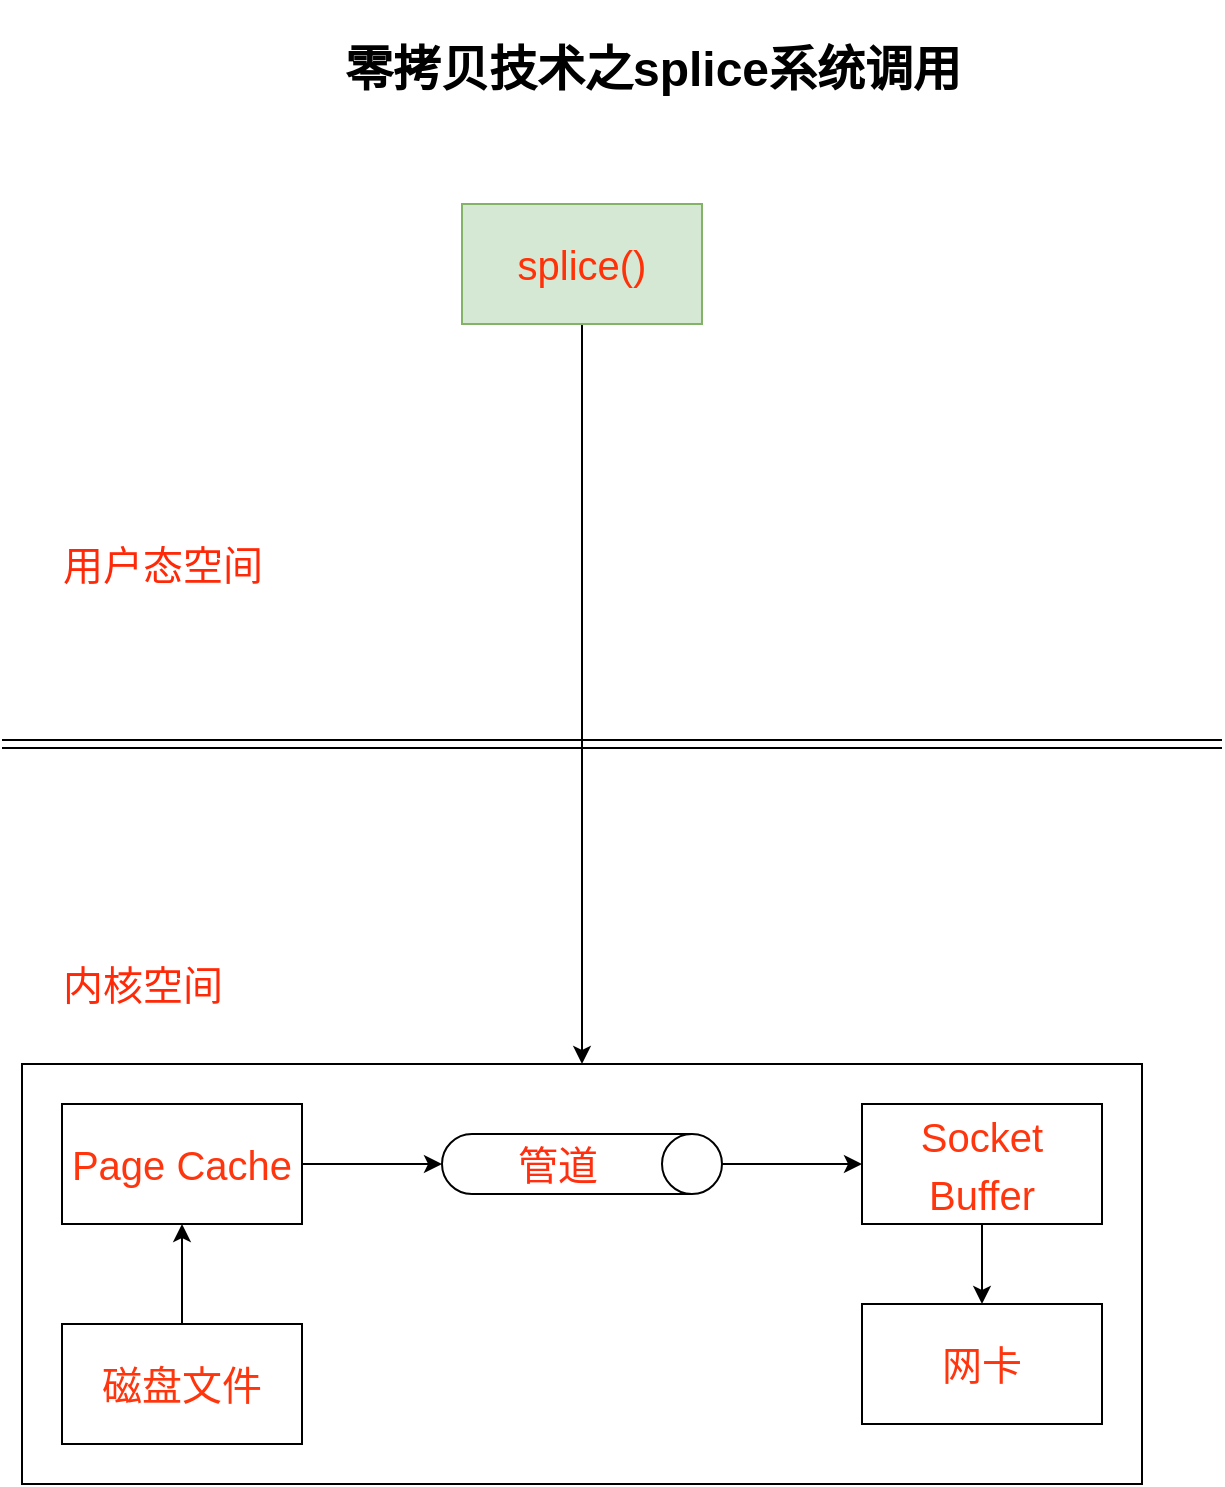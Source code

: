 <mxfile version="21.6.1" type="device">
  <diagram name="第 1 页" id="elbhN_RY5unKvZCPfmQA">
    <mxGraphModel dx="1102" dy="902" grid="1" gridSize="10" guides="1" tooltips="1" connect="1" arrows="1" fold="1" page="1" pageScale="1" pageWidth="827" pageHeight="1169" math="0" shadow="0">
      <root>
        <mxCell id="0" />
        <mxCell id="1" parent="0" />
        <mxCell id="esQgCrf6cFFUGkgWy3zV-1" value="&lt;h1&gt;零拷贝技术之splice系统调用&lt;/h1&gt;" style="text;html=1;align=center;verticalAlign=middle;resizable=0;points=[];autosize=1;strokeColor=none;fillColor=none;" vertex="1" parent="1">
          <mxGeometry x="240" y="38" width="330" height="70" as="geometry" />
        </mxCell>
        <mxCell id="esQgCrf6cFFUGkgWy3zV-20" style="edgeStyle=orthogonalEdgeStyle;rounded=0;orthogonalLoop=1;jettySize=auto;html=1;exitX=0.5;exitY=1;exitDx=0;exitDy=0;entryX=0.5;entryY=0;entryDx=0;entryDy=0;fontFamily=Helvetica;fontSize=12;fontColor=default;" edge="1" parent="1" source="esQgCrf6cFFUGkgWy3zV-3" target="esQgCrf6cFFUGkgWy3zV-9">
          <mxGeometry relative="1" as="geometry" />
        </mxCell>
        <mxCell id="esQgCrf6cFFUGkgWy3zV-3" value="&lt;p style=&quot;font-size: 20px;&quot;&gt;&lt;font color=&quot;#ff3108&quot;&gt;splice()&lt;/font&gt;&lt;/p&gt;" style="rounded=0;whiteSpace=wrap;html=1;fillColor=#d5e8d4;strokeColor=#82b366;" vertex="1" parent="1">
          <mxGeometry x="310" y="140" width="120" height="60" as="geometry" />
        </mxCell>
        <mxCell id="esQgCrf6cFFUGkgWy3zV-4" value="" style="shape=link;html=1;rounded=0;" edge="1" parent="1">
          <mxGeometry width="100" relative="1" as="geometry">
            <mxPoint x="80" y="410" as="sourcePoint" />
            <mxPoint x="690" y="410" as="targetPoint" />
          </mxGeometry>
        </mxCell>
        <mxCell id="esQgCrf6cFFUGkgWy3zV-5" value="&lt;font color=&quot;#ff2908&quot;&gt;&lt;span style=&quot;font-size: 20px;&quot;&gt;用户态空间&lt;/span&gt;&lt;/font&gt;" style="text;html=1;align=center;verticalAlign=middle;resizable=0;points=[];autosize=1;strokeColor=none;fillColor=none;rotation=0;" vertex="1" parent="1">
          <mxGeometry x="100" y="300" width="120" height="40" as="geometry" />
        </mxCell>
        <mxCell id="esQgCrf6cFFUGkgWy3zV-8" value="&lt;font color=&quot;#ff2908&quot;&gt;&lt;span style=&quot;font-size: 20px;&quot;&gt;内核空间&lt;/span&gt;&lt;/font&gt;" style="text;html=1;align=center;verticalAlign=middle;resizable=0;points=[];autosize=1;strokeColor=none;fillColor=none;rotation=0;" vertex="1" parent="1">
          <mxGeometry x="100" y="510" width="100" height="40" as="geometry" />
        </mxCell>
        <mxCell id="esQgCrf6cFFUGkgWy3zV-9" value="" style="rounded=0;whiteSpace=wrap;html=1;fontFamily=Helvetica;fontSize=12;fontColor=default;fillColor=none;gradientColor=none;" vertex="1" parent="1">
          <mxGeometry x="90" y="570" width="560" height="210" as="geometry" />
        </mxCell>
        <mxCell id="esQgCrf6cFFUGkgWy3zV-15" style="edgeStyle=orthogonalEdgeStyle;rounded=0;orthogonalLoop=1;jettySize=auto;html=1;fontFamily=Helvetica;fontSize=12;fontColor=default;" edge="1" parent="1" source="esQgCrf6cFFUGkgWy3zV-10" target="esQgCrf6cFFUGkgWy3zV-12">
          <mxGeometry relative="1" as="geometry" />
        </mxCell>
        <mxCell id="esQgCrf6cFFUGkgWy3zV-10" value="&lt;h1&gt;&lt;font color=&quot;#ff350d&quot; style=&quot;font-size: 20px; font-weight: normal;&quot;&gt;磁盘文件&lt;/font&gt;&lt;/h1&gt;" style="rounded=0;whiteSpace=wrap;html=1;fontFamily=Helvetica;fontSize=12;fontColor=default;fillColor=none;gradientColor=none;" vertex="1" parent="1">
          <mxGeometry x="110" y="700" width="120" height="60" as="geometry" />
        </mxCell>
        <mxCell id="esQgCrf6cFFUGkgWy3zV-14" style="edgeStyle=orthogonalEdgeStyle;rounded=0;orthogonalLoop=1;jettySize=auto;html=1;exitX=1;exitY=0.5;exitDx=0;exitDy=0;fontFamily=Helvetica;fontSize=12;fontColor=default;" edge="1" parent="1" source="esQgCrf6cFFUGkgWy3zV-12" target="esQgCrf6cFFUGkgWy3zV-13">
          <mxGeometry relative="1" as="geometry" />
        </mxCell>
        <mxCell id="esQgCrf6cFFUGkgWy3zV-12" value="&lt;h1&gt;&lt;font color=&quot;#ff350d&quot;&gt;&lt;span style=&quot;font-size: 20px; font-weight: 400;&quot;&gt;Page Cache&lt;/span&gt;&lt;/font&gt;&lt;/h1&gt;" style="rounded=0;whiteSpace=wrap;html=1;fontFamily=Helvetica;fontSize=12;fontColor=default;fillColor=none;gradientColor=none;" vertex="1" parent="1">
          <mxGeometry x="110" y="590" width="120" height="60" as="geometry" />
        </mxCell>
        <mxCell id="esQgCrf6cFFUGkgWy3zV-17" style="edgeStyle=orthogonalEdgeStyle;rounded=0;orthogonalLoop=1;jettySize=auto;html=1;exitX=0.5;exitY=0;exitDx=0;exitDy=0;exitPerimeter=0;entryX=0;entryY=0.5;entryDx=0;entryDy=0;fontFamily=Helvetica;fontSize=12;fontColor=default;" edge="1" parent="1" source="esQgCrf6cFFUGkgWy3zV-13" target="esQgCrf6cFFUGkgWy3zV-16">
          <mxGeometry relative="1" as="geometry" />
        </mxCell>
        <mxCell id="esQgCrf6cFFUGkgWy3zV-13" value="管道" style="shape=cylinder3;whiteSpace=wrap;html=1;boundedLbl=1;backgroundOutline=1;size=15;rounded=0;strokeColor=default;fillColor=none;gradientColor=none;direction=south;fontColor=#FF2F0F;fontSize=20;" vertex="1" parent="1">
          <mxGeometry x="300" y="605" width="140" height="30" as="geometry" />
        </mxCell>
        <mxCell id="esQgCrf6cFFUGkgWy3zV-19" style="edgeStyle=orthogonalEdgeStyle;rounded=0;orthogonalLoop=1;jettySize=auto;html=1;exitX=0.5;exitY=1;exitDx=0;exitDy=0;fontFamily=Helvetica;fontSize=12;fontColor=default;" edge="1" parent="1" source="esQgCrf6cFFUGkgWy3zV-16" target="esQgCrf6cFFUGkgWy3zV-18">
          <mxGeometry relative="1" as="geometry" />
        </mxCell>
        <mxCell id="esQgCrf6cFFUGkgWy3zV-16" value="&lt;h1&gt;&lt;font color=&quot;#ff350d&quot;&gt;&lt;span style=&quot;font-size: 20px; font-weight: 400;&quot;&gt;Socket Buffer&lt;/span&gt;&lt;/font&gt;&lt;/h1&gt;" style="rounded=0;whiteSpace=wrap;html=1;fontFamily=Helvetica;fontSize=12;fontColor=default;fillColor=none;gradientColor=none;" vertex="1" parent="1">
          <mxGeometry x="510" y="590" width="120" height="60" as="geometry" />
        </mxCell>
        <mxCell id="esQgCrf6cFFUGkgWy3zV-18" value="&lt;h1&gt;&lt;font color=&quot;#ff350d&quot;&gt;&lt;span style=&quot;font-size: 20px; font-weight: 400;&quot;&gt;网卡&lt;/span&gt;&lt;/font&gt;&lt;/h1&gt;" style="rounded=0;whiteSpace=wrap;html=1;fontFamily=Helvetica;fontSize=12;fontColor=default;fillColor=none;gradientColor=none;" vertex="1" parent="1">
          <mxGeometry x="510" y="690" width="120" height="60" as="geometry" />
        </mxCell>
      </root>
    </mxGraphModel>
  </diagram>
</mxfile>
